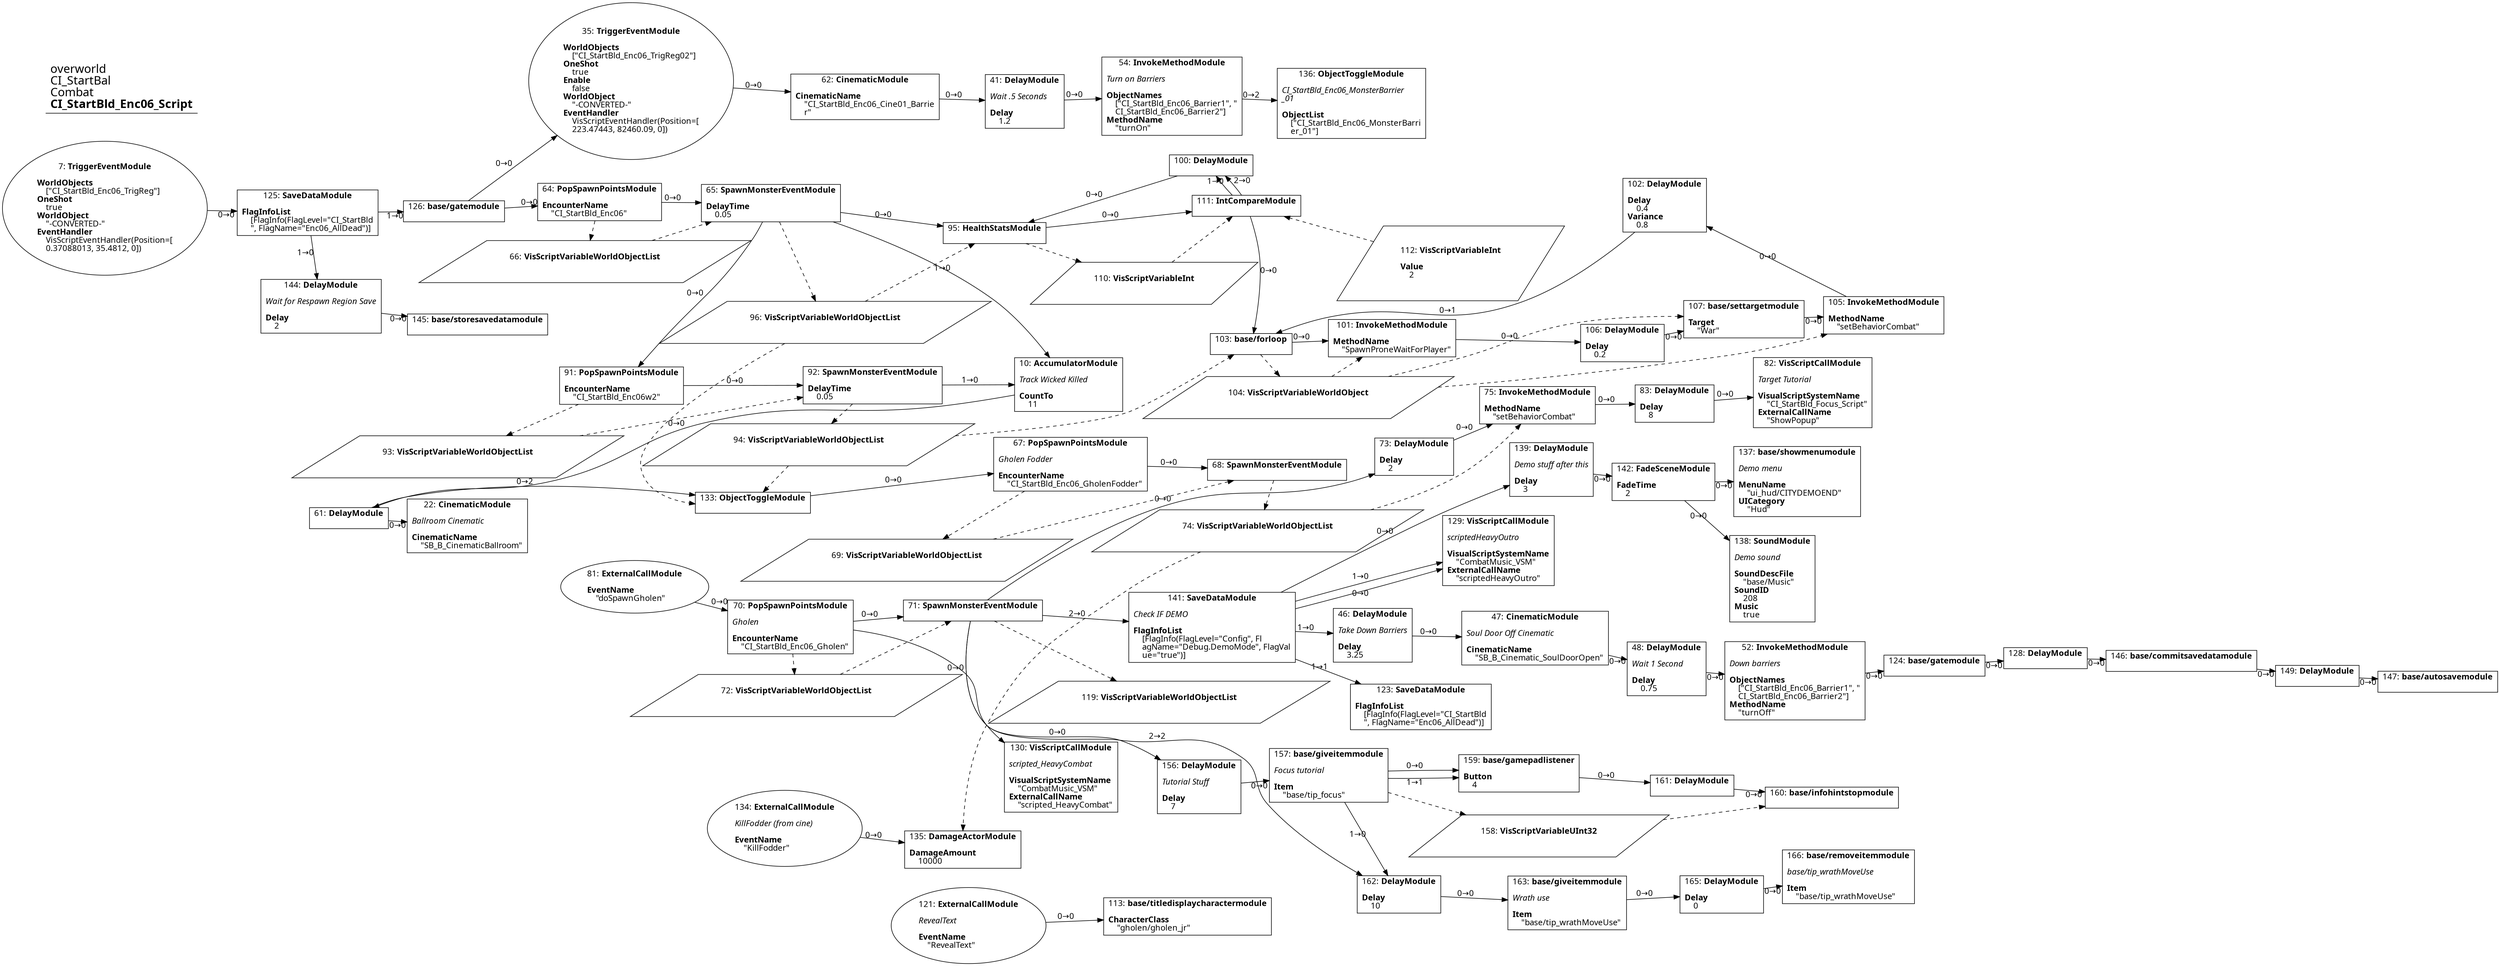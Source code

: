 digraph {
    layout = fdp;
    overlap = prism;
    sep = "+16";
    splines = spline;

    node [ shape = box ];

    graph [ fontname = "Segoe UI" ];
    node [ fontname = "Segoe UI" ];
    edge [ fontname = "Segoe UI" ];

    7 [ label = <7: <b>TriggerEventModule</b><br/><br/><b>WorldObjects</b><br align="left"/>    [&quot;CI_StartBld_Enc06_TrigReg&quot;]<br align="left"/><b>OneShot</b><br align="left"/>    true<br align="left"/><b>WorldObject</b><br align="left"/>    &quot;-CONVERTED-&quot;<br align="left"/><b>EventHandler</b><br align="left"/>    VisScriptEventHandler(Position=[<br align="left"/>    0.37088013, 35.4812, 0])<br align="left"/>> ];
    7 [ shape = oval ]
    7 [ pos = "-1.006,-0.16700001!" ];
    7 -> 125 [ label = "0→0" ];

    10 [ label = <10: <b>AccumulatorModule</b><br/><br/><i>Track Wicked Killed<br align="left"/></i><br align="left"/><b>CountTo</b><br align="left"/>    11<br align="left"/>> ];
    10 [ pos = "0.69500005,-0.53000003!" ];
    10 -> 61 [ label = "0→0" ];

    22 [ label = <22: <b>CinematicModule</b><br/><br/><i>Ballroom Cinematic<br align="left"/></i><br align="left"/><b>CinematicName</b><br align="left"/>    &quot;SB_B_CinematicBallroom&quot;<br align="left"/>> ];
    22 [ pos = "0.179,-1.2620001!" ];

    35 [ label = <35: <b>TriggerEventModule</b><br/><br/><b>WorldObjects</b><br align="left"/>    [&quot;CI_StartBld_Enc06_TrigReg02&quot;]<br align="left"/><b>OneShot</b><br align="left"/>    true<br align="left"/><b>Enable</b><br align="left"/>    false<br align="left"/><b>WorldObject</b><br align="left"/>    &quot;-CONVERTED-&quot;<br align="left"/><b>EventHandler</b><br align="left"/>    VisScriptEventHandler(Position=[<br align="left"/>    223.47443, 82460.09, 0])<br align="left"/>> ];
    35 [ shape = oval ]
    35 [ pos = "0.101,0.18300001!" ];
    35 -> 62 [ label = "0→0" ];

    41 [ label = <41: <b>DelayModule</b><br/><br/><i>Wait .5 Seconds<br align="left"/></i><br align="left"/><b>Delay</b><br align="left"/>    1.2<br align="left"/>> ];
    41 [ pos = "0.514,0.18300001!" ];
    41 -> 54 [ label = "0→0" ];

    46 [ label = <46: <b>DelayModule</b><br/><br/><i>Take Down Barriers<br align="left"/></i><br align="left"/><b>Delay</b><br align="left"/>    3.25<br align="left"/>> ];
    46 [ pos = "1.644,-1.409!" ];
    46 -> 47 [ label = "0→0" ];

    47 [ label = <47: <b>CinematicModule</b><br/><br/><i>Soul Door Off Cinematic<br align="left"/></i><br align="left"/><b>CinematicName</b><br align="left"/>    &quot;SB_B_Cinematic_SoulDoorOpen&quot;<br align="left"/>> ];
    47 [ pos = "1.7960001,-1.409!" ];
    47 -> 48 [ label = "0→0" ];

    48 [ label = <48: <b>DelayModule</b><br/><br/><i>Wait 1 Second<br align="left"/></i><br align="left"/><b>Delay</b><br align="left"/>    0.75<br align="left"/>> ];
    48 [ pos = "1.9840001,-1.409!" ];
    48 -> 52 [ label = "0→0" ];

    52 [ label = <52: <b>InvokeMethodModule</b><br/><br/><i>Down barriers<br align="left"/></i><br align="left"/><b>ObjectNames</b><br align="left"/>    [&quot;CI_StartBld_Enc06_Barrier1&quot;, &quot;<br align="left"/>    CI_StartBld_Enc06_Barrier2&quot;]<br align="left"/><b>MethodName</b><br align="left"/>    &quot;turnOff&quot;<br align="left"/>> ];
    52 [ pos = "2.1330001,-1.409!" ];
    52 -> 124 [ label = "0→0" ];

    54 [ label = <54: <b>InvokeMethodModule</b><br/><br/><i>Turn on Barriers<br align="left"/></i><br align="left"/><b>ObjectNames</b><br align="left"/>    [&quot;CI_StartBld_Enc06_Barrier1&quot;, &quot;<br align="left"/>    CI_StartBld_Enc06_Barrier2&quot;]<br align="left"/><b>MethodName</b><br align="left"/>    &quot;turnOn&quot;<br align="left"/>> ];
    54 [ pos = "0.65400004,0.18300001!" ];
    54 -> 136 [ label = "0→2" ];

    61 [ label = <61: <b>DelayModule</b><br/><br/>> ];
    61 [ pos = "0.009000001,-1.2620001!" ];
    61 -> 22 [ label = "0→0" ];
    61 -> 133 [ label = "0→2" ];

    62 [ label = <62: <b>CinematicModule</b><br/><br/><b>CinematicName</b><br align="left"/>    &quot;CI_StartBld_Enc06_Cine01_Barrie<br align="left"/>    r&quot;<br align="left"/>> ];
    62 [ pos = "0.32900003,0.18300001!" ];
    62 -> 41 [ label = "0→0" ];

    64 [ label = <64: <b>PopSpawnPointsModule</b><br/><br/><b>EncounterName</b><br align="left"/>    &quot;CI_StartBld_Enc06&quot;<br align="left"/>> ];
    64 [ pos = "-0.062000003,-0.19000001!" ];
    64 -> 65 [ label = "0→0" ];
    64 -> 66 [ style = dashed ];

    65 [ label = <65: <b>SpawnMonsterEventModule</b><br/><br/><b>DelayTime</b><br align="left"/>    0.05<br align="left"/>> ];
    65 [ pos = "0.18300001,-0.19000001!" ];
    65 -> 91 [ label = "0→0" ];
    65 -> 95 [ label = "0→0" ];
    65 -> 10 [ label = "1→0" ];
    66 -> 65 [ style = dashed ];
    65 -> 96 [ style = dashed ];

    66 [ label = <66: <b>VisScriptVariableWorldObjectList</b><br/><br/>> ];
    66 [ shape = parallelogram ]
    66 [ pos = "-0.034,-0.31800002!" ];

    67 [ label = <67: <b>PopSpawnPointsModule</b><br/><br/><i>Gholen Fodder<br align="left"/></i><br align="left"/><b>EncounterName</b><br align="left"/>    &quot;CI_StartBld_Enc06_GholenFodder&quot;<br align="left"/>> ];
    67 [ pos = "0.67700005,-0.83900005!" ];
    67 -> 68 [ label = "0→0" ];
    67 -> 69 [ style = dashed ];

    68 [ label = <68: <b>SpawnMonsterEventModule</b><br/><br/>> ];
    68 [ pos = "0.98,-0.83900005!" ];
    69 -> 68 [ style = dashed ];
    68 -> 74 [ style = dashed ];

    69 [ label = <69: <b>VisScriptVariableWorldObjectList</b><br/><br/>> ];
    69 [ shape = parallelogram ]
    69 [ pos = "0.688,-0.96900004!" ];

    70 [ label = <70: <b>PopSpawnPointsModule</b><br/><br/><i>Gholen<br align="left"/></i><br align="left"/><b>EncounterName</b><br align="left"/>    &quot;CI_StartBld_Enc06_Gholen&quot;<br align="left"/>> ];
    70 [ pos = "0.61300004,-1.309!" ];
    70 -> 71 [ label = "0→0" ];
    70 -> 130 [ label = "0→0" ];
    70 -> 72 [ style = dashed ];

    71 [ label = <71: <b>SpawnMonsterEventModule</b><br/><br/>> ];
    71 [ pos = "0.90400004,-1.309!" ];
    71 -> 73 [ label = "0→0" ];
    71 -> 141 [ label = "2→0" ];
    71 -> 156 [ label = "0→0" ];
    71 -> 162 [ label = "2→2" ];
    72 -> 71 [ style = dashed ];
    71 -> 119 [ style = dashed ];

    72 [ label = <72: <b>VisScriptVariableWorldObjectList</b><br/><br/>> ];
    72 [ shape = parallelogram ]
    72 [ pos = "0.624,-1.437!" ];

    73 [ label = <73: <b>DelayModule</b><br/><br/><b>Delay</b><br align="left"/>    2<br align="left"/>> ];
    73 [ pos = "1.304,-0.85!" ];
    73 -> 75 [ label = "0→0" ];

    74 [ label = <74: <b>VisScriptVariableWorldObjectList</b><br/><br/>> ];
    74 [ shape = parallelogram ]
    74 [ pos = "1.039,-1.1!" ];

    75 [ label = <75: <b>InvokeMethodModule</b><br/><br/><b>MethodName</b><br align="left"/>    &quot;setBehaviorCombat&quot;<br align="left"/>> ];
    75 [ pos = "1.473,-0.85!" ];
    75 -> 83 [ label = "0→0" ];
    74 -> 75 [ style = dashed ];

    81 [ label = <81: <b>ExternalCallModule</b><br/><br/><b>EventName</b><br align="left"/>    &quot;doSpawnGholen&quot;<br align="left"/>> ];
    81 [ shape = oval ]
    81 [ pos = "0.384,-1.3080001!" ];
    81 -> 70 [ label = "0→0" ];

    82 [ label = <82: <b>VisScriptCallModule</b><br/><br/><i>Target Tutorial<br align="left"/></i><br align="left"/><b>VisualScriptSystemName</b><br align="left"/>    &quot;CI_StartBld_Focus_Script&quot;<br align="left"/><b>ExternalCallName</b><br align="left"/>    &quot;ShowPopup&quot;<br align="left"/>> ];
    82 [ pos = "1.8770001,-0.85!" ];

    83 [ label = <83: <b>DelayModule</b><br/><br/><b>Delay</b><br align="left"/>    8<br align="left"/>> ];
    83 [ pos = "1.682,-0.85!" ];
    83 -> 82 [ label = "0→0" ];

    91 [ label = <91: <b>PopSpawnPointsModule</b><br/><br/><b>EncounterName</b><br align="left"/>    &quot;CI_StartBld_Enc06w2&quot;<br align="left"/>> ];
    91 [ pos = "0.023000002,-0.507!" ];
    91 -> 92 [ label = "0→0" ];
    91 -> 93 [ style = dashed ];

    92 [ label = <92: <b>SpawnMonsterEventModule</b><br/><br/><b>DelayTime</b><br align="left"/>    0.05<br align="left"/>> ];
    92 [ pos = "0.32900003,-0.507!" ];
    92 -> 10 [ label = "1→0" ];
    93 -> 92 [ style = dashed ];
    92 -> 94 [ style = dashed ];

    93 [ label = <93: <b>VisScriptVariableWorldObjectList</b><br/><br/>> ];
    93 [ shape = parallelogram ]
    93 [ pos = "0.020000001,-0.63600004!" ];

    94 [ label = <94: <b>VisScriptVariableWorldObjectList</b><br/><br/>> ];
    94 [ shape = parallelogram ]
    94 [ pos = "0.33200002,-0.73300004!" ];

    95 [ label = <95: <b>HealthStatsModule</b><br/><br/>> ];
    95 [ pos = "0.52900004,-0.19000001!" ];
    95 -> 111 [ label = "0→0" ];
    96 -> 95 [ style = dashed ];
    95 -> 110 [ style = dashed ];

    96 [ label = <96: <b>VisScriptVariableWorldObjectList</b><br/><br/>> ];
    96 [ shape = parallelogram ]
    96 [ pos = "0.20600002,-0.39800003!" ];

    100 [ label = <100: <b>DelayModule</b><br/><br/>> ];
    100 [ pos = "0.693,-0.044000003!" ];
    100 -> 95 [ label = "0→0" ];

    101 [ label = <101: <b>InvokeMethodModule</b><br/><br/><b>MethodName</b><br align="left"/>    &quot;SpawnProneWaitForPlayer&quot;<br align="left"/>> ];
    101 [ pos = "1.1980001,-0.535!" ];
    101 -> 106 [ label = "0→0" ];
    104 -> 101 [ style = dashed ];

    102 [ label = <102: <b>DelayModule</b><br/><br/><b>Delay</b><br align="left"/>    0.4<br align="left"/><b>Variance</b><br align="left"/>    0.8<br align="left"/>> ];
    102 [ pos = "1.547,-0.342!" ];
    102 -> 103 [ label = "0→1" ];

    103 [ label = <103: <b>base/forloop</b><br/><br/>> ];
    103 [ pos = "1.023,-0.53800005!" ];
    103 -> 101 [ label = "0→0" ];
    103 -> 104 [ style = dashed ];
    94 -> 103 [ style = dashed ];

    104 [ label = <104: <b>VisScriptVariableWorldObject</b><br/><br/>> ];
    104 [ shape = parallelogram ]
    104 [ pos = "1.11,-0.68700004!" ];

    105 [ label = <105: <b>InvokeMethodModule</b><br/><br/><b>MethodName</b><br align="left"/>    &quot;setBehaviorCombat&quot;<br align="left"/>> ];
    105 [ pos = "1.83,-0.537!" ];
    105 -> 102 [ label = "0→0" ];
    104 -> 105 [ style = dashed ];

    106 [ label = <106: <b>DelayModule</b><br/><br/><b>Delay</b><br align="left"/>    0.2<br align="left"/>> ];
    106 [ pos = "1.3980001,-0.536!" ];
    106 -> 107 [ label = "0→0" ];

    107 [ label = <107: <b>base/settargetmodule</b><br/><br/><b>Target</b><br align="left"/>    &quot;War&quot;<br align="left"/>> ];
    107 [ pos = "1.588,-0.537!" ];
    107 -> 105 [ label = "0→0" ];
    104 -> 107 [ style = dashed ];

    110 [ label = <110: <b>VisScriptVariableInt</b><br/><br/>> ];
    110 [ shape = parallelogram ]
    110 [ pos = "0.71400005,-0.293!" ];

    111 [ label = <111: <b>IntCompareModule</b><br/><br/>> ];
    111 [ pos = "0.818,-0.18!" ];
    111 -> 103 [ label = "0→0" ];
    111 -> 100 [ label = "1→0" ];
    111 -> 100 [ label = "2→0" ];
    112 -> 111 [ style = dashed ];
    110 -> 111 [ style = dashed ];

    112 [ label = <112: <b>VisScriptVariableInt</b><br/><br/><b>Value</b><br align="left"/>    2<br align="left"/>> ];
    112 [ shape = parallelogram ]
    112 [ pos = "1.253,-0.46100003!" ];

    113 [ label = <113: <b>base/titledisplaycharactermodule</b><br/><br/><b>CharacterClass</b><br align="left"/>    &quot;gholen/gholen_jr&quot;<br align="left"/>> ];
    113 [ pos = "0.96500003,-2.01!" ];

    119 [ label = <119: <b>VisScriptVariableWorldObjectList</b><br/><br/>> ];
    119 [ shape = parallelogram ]
    119 [ pos = "0.99300003,-1.5550001!" ];

    121 [ label = <121: <b>ExternalCallModule</b><br/><br/><i>RevealText<br align="left"/></i><br align="left"/><b>EventName</b><br align="left"/>    &quot;RevealText&quot;<br align="left"/>> ];
    121 [ shape = oval ]
    121 [ pos = "0.73700005,-2.01!" ];
    121 -> 113 [ label = "0→0" ];

    123 [ label = <123: <b>SaveDataModule</b><br/><br/><b>FlagInfoList</b><br align="left"/>    [FlagInfo(FlagLevel=&quot;CI_StartBld<br align="left"/>    &quot;, FlagName=&quot;Enc06_AllDead&quot;)]<br align="left"/>> ];
    123 [ pos = "1.646,-1.608!" ];

    124 [ label = <124: <b>base/gatemodule</b><br/><br/>> ];
    124 [ pos = "2.3170002,-1.409!" ];
    124 -> 128 [ label = "0→0" ];

    125 [ label = <125: <b>SaveDataModule</b><br/><br/><b>FlagInfoList</b><br align="left"/>    [FlagInfo(FlagLevel=&quot;CI_StartBld<br align="left"/>    &quot;, FlagName=&quot;Enc06_AllDead&quot;)]<br align="left"/>> ];
    125 [ pos = "-0.64900005,-0.16700001!" ];
    125 -> 126 [ label = "1→0" ];
    125 -> 144 [ label = "1→0" ];

    126 [ label = <126: <b>base/gatemodule</b><br/><br/>> ];
    126 [ pos = "-0.29200003,-0.19000001!" ];
    126 -> 64 [ label = "0→0" ];
    126 -> 35 [ label = "0→0" ];

    128 [ label = <128: <b>DelayModule</b><br/><br/>> ];
    128 [ pos = "2.483,-1.409!" ];
    128 -> 146 [ label = "0→0" ];

    129 [ label = <129: <b>VisScriptCallModule</b><br/><br/><i>scriptedHeavyOutro<br align="left"/></i><br align="left"/><b>VisualScriptSystemName</b><br align="left"/>    &quot;CombatMusic_VSM&quot;<br align="left"/><b>ExternalCallName</b><br align="left"/>    &quot;scriptedHeavyOutro&quot;<br align="left"/>> ];
    129 [ pos = "1.6,-1.327!" ];

    130 [ label = <130: <b>VisScriptCallModule</b><br/><br/><i>scripted_HeavyCombat<br align="left"/></i><br align="left"/><b>VisualScriptSystemName</b><br align="left"/>    &quot;CombatMusic_VSM&quot;<br align="left"/><b>ExternalCallName</b><br align="left"/>    &quot;scripted_HeavyCombat&quot;<br align="left"/>> ];
    130 [ pos = "0.91600007,-1.6400001!" ];

    133 [ label = <133: <b>ObjectToggleModule</b><br/><br/>> ];
    133 [ pos = "0.44200003,-0.84000003!" ];
    133 -> 67 [ label = "0→0" ];
    94 -> 133 [ style = dashed ];
    96 -> 133 [ style = dashed ];

    134 [ label = <134: <b>ExternalCallModule</b><br/><br/><i>KillFodder (from cine)<br align="left"/></i><br align="left"/><b>EventName</b><br align="left"/>    &quot;KillFodder&quot;<br align="left"/>> ];
    134 [ shape = oval ]
    134 [ pos = "0.47200003,-1.815!" ];
    134 -> 135 [ label = "0→0" ];

    135 [ label = <135: <b>DamageActorModule</b><br/><br/><b>DamageAmount</b><br align="left"/>    10000<br align="left"/>> ];
    135 [ pos = "0.698,-1.815!" ];
    74 -> 135 [ style = dashed ];

    136 [ label = <136: <b>ObjectToggleModule</b><br/><br/><i>CI_StartBld_Enc06_MonsterBarrier<br align="left"/>_01<br align="left"/></i><br align="left"/><b>ObjectList</b><br align="left"/>    [&quot;CI_StartBld_Enc06_MonsterBarri<br align="left"/>    er_01&quot;]<br align="left"/>> ];
    136 [ pos = "0.85700005,0.187!" ];

    137 [ label = <137: <b>base/showmenumodule</b><br/><br/><i>Demo menu<br align="left"/></i><br align="left"/><b>MenuName</b><br align="left"/>    &quot;ui_hud/CITYDEMOEND&quot;<br align="left"/><b>UICategory</b><br align="left"/>    &quot;Hud&quot;<br align="left"/>> ];
    137 [ pos = "2.046,-1.133!" ];

    138 [ label = <138: <b>SoundModule</b><br/><br/><i>Demo sound<br align="left"/></i><br align="left"/><b>SoundDescFile</b><br align="left"/>    &quot;base/Music&quot;<br align="left"/><b>SoundID</b><br align="left"/>    208<br align="left"/><b>Music</b><br align="left"/>    true<br align="left"/>> ];
    138 [ pos = "2.046,-1.215!" ];

    139 [ label = <139: <b>DelayModule</b><br/><br/><i>Demo stuff after this<br align="left"/></i><br align="left"/><b>Delay</b><br align="left"/>    3<br align="left"/>> ];
    139 [ pos = "1.649,-1.133!" ];
    139 -> 142 [ label = "0→0" ];

    141 [ label = <141: <b>SaveDataModule</b><br/><br/><i>Check IF DEMO<br align="left"/></i><br align="left"/><b>FlagInfoList</b><br align="left"/>    [FlagInfo(FlagLevel=&quot;Config&quot;, Fl<br align="left"/>    agName=&quot;Debug.DemoMode&quot;, FlagVal<br align="left"/>    ue=&quot;true&quot;)]<br align="left"/>> ];
    141 [ pos = "1.292,-1.355!" ];
    141 -> 139 [ label = "0→0" ];
    141 -> 46 [ label = "1→0" ];
    141 -> 129 [ label = "1→0" ];
    141 -> 129 [ label = "0→0" ];
    141 -> 123 [ label = "1→1" ];

    142 [ label = <142: <b>FadeSceneModule</b><br/><br/><b>FadeTime</b><br align="left"/>    2<br align="left"/>> ];
    142 [ pos = "1.812,-1.133!" ];
    142 -> 137 [ label = "0→0" ];
    142 -> 138 [ label = "0→0" ];

    144 [ label = <144: <b>DelayModule</b><br/><br/><i>Wait for Respawn Region Save<br align="left"/></i><br align="left"/><b>Delay</b><br align="left"/>    2<br align="left"/>> ];
    144 [ pos = "-0.377,-0.409!" ];
    144 -> 145 [ label = "0→0" ];

    145 [ label = <145: <b>base/storesavedatamodule</b><br/><br/>> ];
    145 [ pos = "-0.165,-0.41000003!" ];

    146 [ label = <146: <b>base/commitsavedatamodule</b><br/><br/>> ];
    146 [ pos = "2.67,-1.409!" ];
    146 -> 149 [ label = "0→0" ];

    147 [ label = <147: <b>base/autosavemodule</b><br/><br/>> ];
    147 [ pos = "3.072,-1.409!" ];

    149 [ label = <149: <b>DelayModule</b><br/><br/>> ];
    149 [ pos = "2.9020002,-1.4100001!" ];
    149 -> 147 [ label = "0→0" ];

    156 [ label = <156: <b>DelayModule</b><br/><br/><i>Tutorial Stuff<br align="left"/></i><br align="left"/><b>Delay</b><br align="left"/>    7<br align="left"/>> ];
    156 [ pos = "1.3540001,-1.82!" ];
    156 -> 157 [ label = "0→0" ];

    157 [ label = <157: <b>base/giveitemmodule</b><br/><br/><i>Focus tutorial<br align="left"/></i><br align="left"/><b>Item</b><br align="left"/>    &quot;base/tip_focus&quot;<br align="left"/>> ];
    157 [ pos = "1.536,-1.82!" ];
    157 -> 159 [ label = "0→0" ];
    157 -> 159 [ label = "1→1" ];
    157 -> 162 [ label = "1→0" ];
    157 -> 158 [ style = dashed ];

    158 [ label = <158: <b>VisScriptVariableUInt32</b><br/><br/>> ];
    158 [ shape = parallelogram ]
    158 [ pos = "1.8840001,-1.9530001!" ];

    159 [ label = <159: <b>base/gamepadlistener</b><br/><br/><b>Button</b><br align="left"/>    4<br align="left"/>> ];
    159 [ pos = "1.8550001,-1.82!" ];
    159 -> 161 [ label = "0→0" ];

    160 [ label = <160: <b>base/infohintstopmodule</b><br/><br/>> ];
    160 [ pos = "2.338,-1.8190001!" ];
    158 -> 160 [ style = dashed ];

    161 [ label = <161: <b>DelayModule</b><br/><br/>> ];
    161 [ pos = "2.124,-1.82!" ];
    161 -> 160 [ label = "0→0" ];

    162 [ label = <162: <b>DelayModule</b><br/><br/><b>Delay</b><br align="left"/>    10<br align="left"/>> ];
    162 [ pos = "1.733,-2.036!" ];
    162 -> 163 [ label = "0→0" ];

    163 [ label = <163: <b>base/giveitemmodule</b><br/><br/><i>Wrath use<br align="left"/></i><br align="left"/><b>Item</b><br align="left"/>    &quot;base/tip_wrathMoveUse&quot;<br align="left"/>> ];
    163 [ pos = "1.9250001,-2.036!" ];
    163 -> 165 [ label = "0→0" ];

    165 [ label = <165: <b>DelayModule</b><br/><br/><b>Delay</b><br align="left"/>    0<br align="left"/>> ];
    165 [ pos = "2.104,-2.036!" ];
    165 -> 166 [ label = "0→0" ];

    166 [ label = <166: <b>base/removeitemmodule</b><br/><br/><i>base/tip_wrathMoveUse<br align="left"/></i><br align="left"/><b>Item</b><br align="left"/>    &quot;base/tip_wrathMoveUse&quot;<br align="left"/>> ];
    166 [ pos = "2.2800002,-2.036!" ];

    title [ pos = "-1.0070001,0.18800001!" ];
    title [ shape = underline ];
    title [ label = <<font point-size="20">overworld<br align="left"/>CI_StartBal<br align="left"/>Combat<br align="left"/><b>CI_StartBld_Enc06_Script</b><br align="left"/></font>> ];
}
